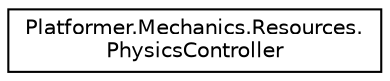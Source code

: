digraph "Graphical Class Hierarchy"
{
 // LATEX_PDF_SIZE
  edge [fontname="Helvetica",fontsize="10",labelfontname="Helvetica",labelfontsize="10"];
  node [fontname="Helvetica",fontsize="10",shape=record];
  rankdir="LR";
  Node0 [label="Platformer.Mechanics.Resources.\lPhysicsController",height=0.2,width=0.4,color="black", fillcolor="white", style="filled",URL="$class_platformer_1_1_mechanics_1_1_resources_1_1_physics_controller.html",tooltip="Class formed by the methods that simulates the physics applied to KinematicObjects"];
}
